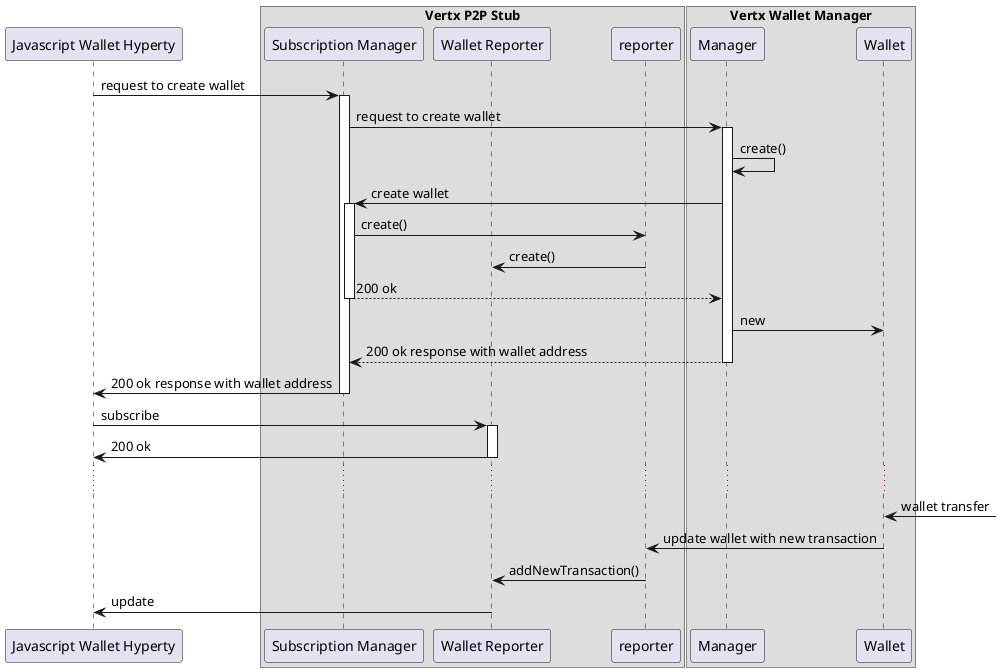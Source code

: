 @startuml

participant "Javascript Wallet Hyperty" as walletO

box "Vertx P2P Stub"
  participant "Subscription Manager" as sm
  participant "Wallet Reporter" as walletR
  participant reporter
end box

box "Vertx Wallet Manager"
  participant "Manager" as man
  participant "Wallet" as wallet
end box


walletO -> sm : request to create wallet
activate sm

sm -> man : request to create wallet
activate man

man -> man : create()

man -> sm : create wallet
activate sm

sm -> reporter : create()

reporter -> walletR : create()

man <-- sm : 200 ok

deactivate sm
man -> wallet : new

sm <-- man : 200 ok response with wallet address
deactivate man

sm -> walletO : 200 ok response with wallet address
deactivate sm

walletO -> walletR: subscribe
activate walletR

walletO <- walletR: 200 ok
deactivate walletR

...

wallet <- : wallet transfer

wallet -> reporter : update wallet with new transaction

reporter -> walletR : addNewTransaction()

walletR -> walletO : update

@enduml
